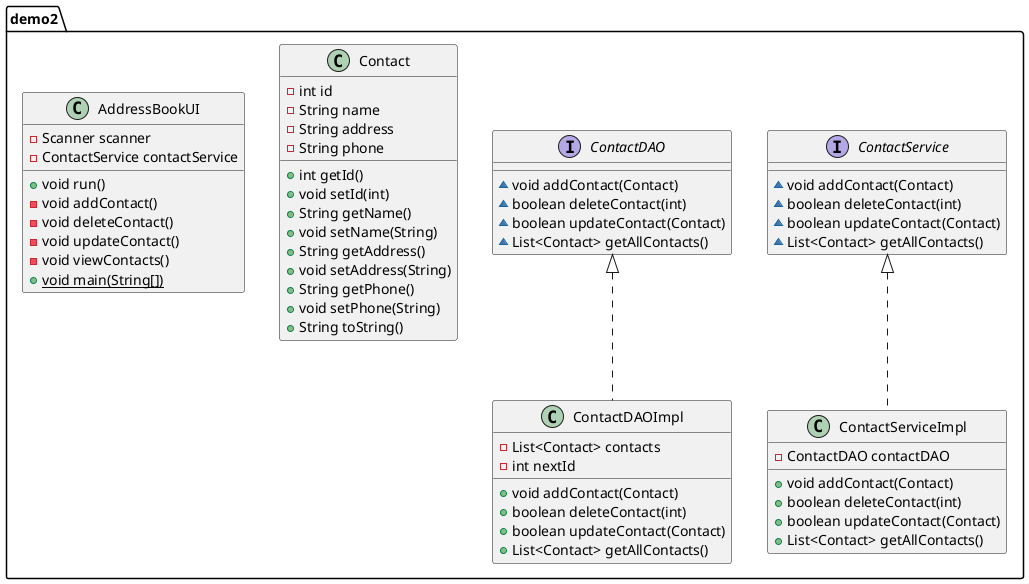@startuml
class demo2.ContactDAOImpl {
- List<Contact> contacts
- int nextId
+ void addContact(Contact)
+ boolean deleteContact(int)
+ boolean updateContact(Contact)
+ List<Contact> getAllContacts()
}


interface demo2.ContactService {
~ void addContact(Contact)
~ boolean deleteContact(int)
~ boolean updateContact(Contact)
~ List<Contact> getAllContacts()
}

interface demo2.ContactDAO {
~ void addContact(Contact)
~ boolean deleteContact(int)
~ boolean updateContact(Contact)
~ List<Contact> getAllContacts()
}

class demo2.ContactServiceImpl {
- ContactDAO contactDAO
+ void addContact(Contact)
+ boolean deleteContact(int)
+ boolean updateContact(Contact)
+ List<Contact> getAllContacts()
}


class demo2.Contact {
- int id
- String name
- String address
- String phone
+ int getId()
+ void setId(int)
+ String getName()
+ void setName(String)
+ String getAddress()
+ void setAddress(String)
+ String getPhone()
+ void setPhone(String)
+ String toString()
}


class demo2.AddressBookUI {
- Scanner scanner
- ContactService contactService
+ void run()
- void addContact()
- void deleteContact()
- void updateContact()
- void viewContacts()
+ {static} void main(String[])
}




demo2.ContactDAO <|.. demo2.ContactDAOImpl
demo2.ContactService <|.. demo2.ContactServiceImpl
@enduml